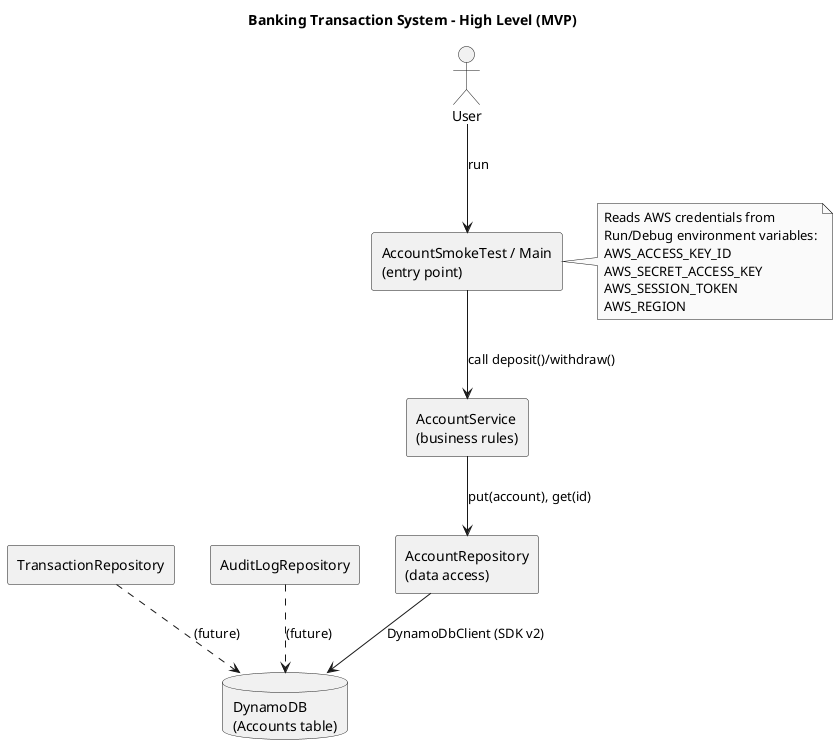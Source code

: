 @startuml BankingArchitecture
title Banking Transaction System - High Level (MVP)

skinparam componentStyle rectangle
skinparam shadowing false
skinparam monochrome true

actor User as user

component "AccountSmokeTest / Main\n(entry point)" as entry
component "AccountService\n(business rules)" as svc
component "AccountRepository\n(data access)" as repo
database "DynamoDB\n(Accounts table)" as ddb

note right of entry
  Reads AWS credentials from
  Run/Debug environment variables:
  AWS_ACCESS_KEY_ID
  AWS_SECRET_ACCESS_KEY
  AWS_SESSION_TOKEN
  AWS_REGION
end note

user --> entry : run
entry --> svc : call deposit()/withdraw()
svc --> repo : put(account), get(id)
repo --> ddb : DynamoDbClient (SDK v2)

component "TransactionRepository" as txrepo
component "AuditLogRepository" as audit
txrepo ..> ddb : (future)
audit  ..> ddb : (future)

@enduml
